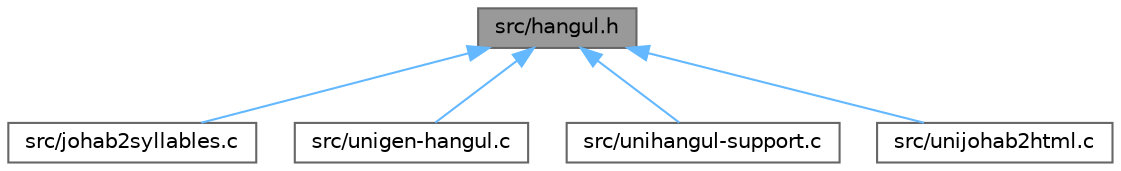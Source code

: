 digraph "src/hangul.h"
{
 // LATEX_PDF_SIZE
  bgcolor="transparent";
  edge [fontname=Helvetica,fontsize=10,labelfontname=Helvetica,labelfontsize=10];
  node [fontname=Helvetica,fontsize=10,shape=box,height=0.2,width=0.4];
  Node1 [label="src/hangul.h",height=0.2,width=0.4,color="gray40", fillcolor="grey60", style="filled", fontcolor="black",tooltip="Define constants and function prototypes for using Hangul glyphs."];
  Node1 -> Node2 [dir="back",color="steelblue1",style="solid"];
  Node2 [label="src/johab2syllables.c",height=0.2,width=0.4,color="grey40", fillcolor="white", style="filled",URL="$johab2syllables_8c.html",tooltip="Create the Unicode Hangul Syllables block from component letters."];
  Node1 -> Node3 [dir="back",color="steelblue1",style="solid"];
  Node3 [label="src/unigen-hangul.c",height=0.2,width=0.4,color="grey40", fillcolor="white", style="filled",URL="$unigen-hangul_8c.html",tooltip="Generate arbitrary hangul syllables."];
  Node1 -> Node4 [dir="back",color="steelblue1",style="solid"];
  Node4 [label="src/unihangul-support.c",height=0.2,width=0.4,color="grey40", fillcolor="white", style="filled",URL="$unihangul-support_8c.html",tooltip="Functions for converting Hangul letters into syllables."];
  Node1 -> Node5 [dir="back",color="steelblue1",style="solid"];
  Node5 [label="src/unijohab2html.c",height=0.2,width=0.4,color="grey40", fillcolor="white", style="filled",URL="$unijohab2html_8c.html",tooltip="Display overalpped Hangul letter combinations in a grid."];
}
